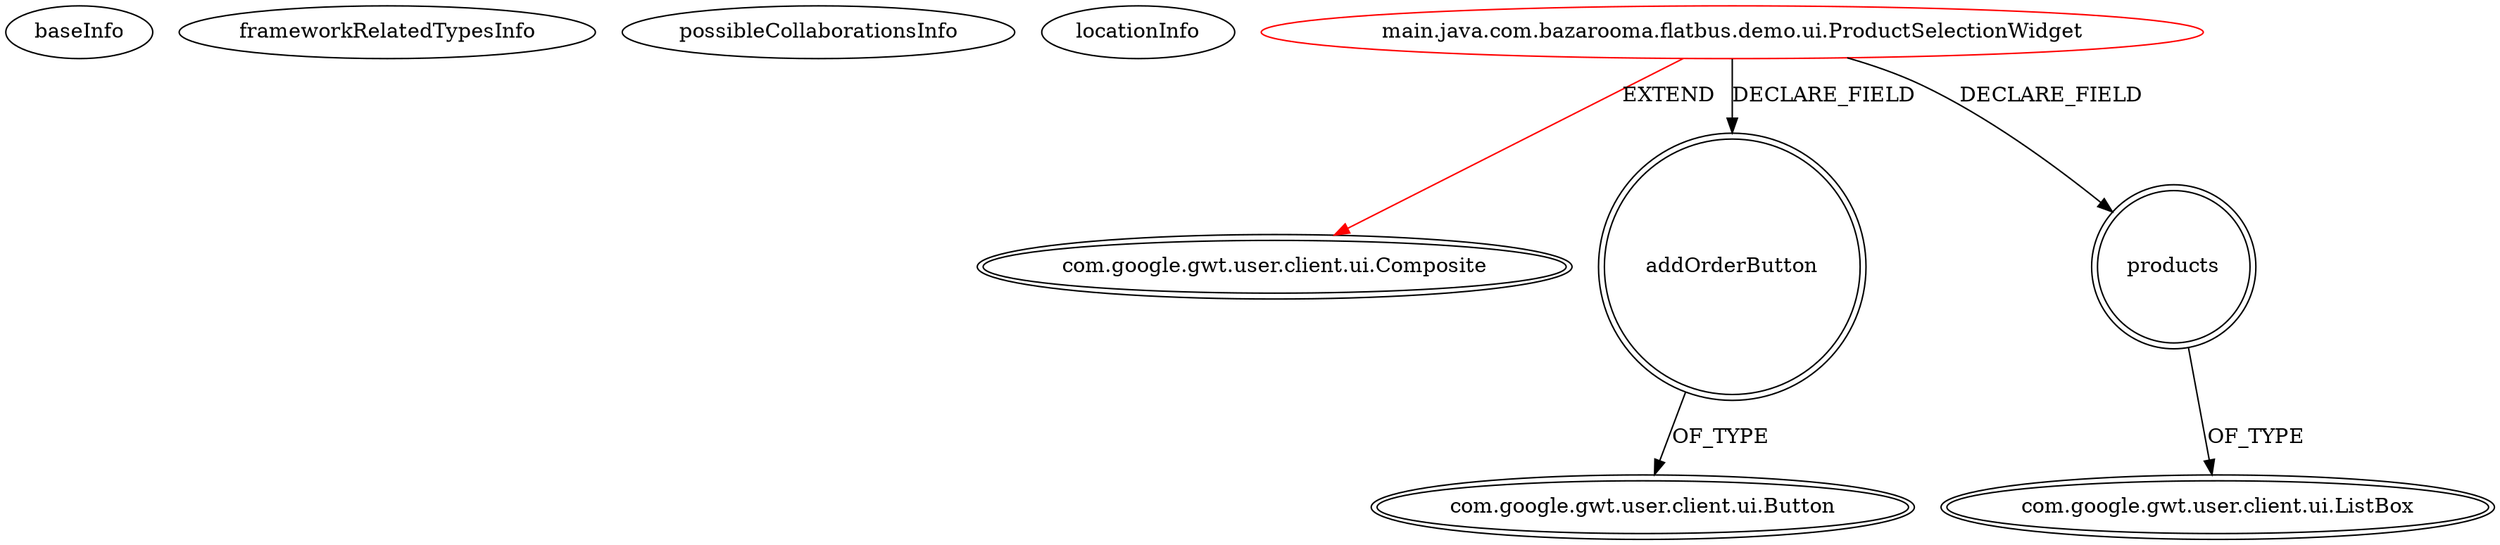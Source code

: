digraph {
baseInfo[graphId=1351,category="extension_graph",isAnonymous=false,possibleRelation=false]
frameworkRelatedTypesInfo[0="com.google.gwt.user.client.ui.Composite"]
possibleCollaborationsInfo[]
locationInfo[projectName="ggeorgovassilis-flatbus",filePath="/ggeorgovassilis-flatbus/flatbus-master/flatbus-test/src/main/java/com/bazarooma/flatbus/demo/ui/ProductSelectionWidget.java",contextSignature="ProductSelectionWidget",graphId="1351"]
0[label="main.java.com.bazarooma.flatbus.demo.ui.ProductSelectionWidget",vertexType="ROOT_CLIENT_CLASS_DECLARATION",isFrameworkType=false,color=red]
1[label="com.google.gwt.user.client.ui.Composite",vertexType="FRAMEWORK_CLASS_TYPE",isFrameworkType=true,peripheries=2]
2[label="addOrderButton",vertexType="FIELD_DECLARATION",isFrameworkType=true,peripheries=2,shape=circle]
3[label="com.google.gwt.user.client.ui.Button",vertexType="FRAMEWORK_CLASS_TYPE",isFrameworkType=true,peripheries=2]
4[label="products",vertexType="FIELD_DECLARATION",isFrameworkType=true,peripheries=2,shape=circle]
5[label="com.google.gwt.user.client.ui.ListBox",vertexType="FRAMEWORK_CLASS_TYPE",isFrameworkType=true,peripheries=2]
0->1[label="EXTEND",color=red]
0->2[label="DECLARE_FIELD"]
2->3[label="OF_TYPE"]
0->4[label="DECLARE_FIELD"]
4->5[label="OF_TYPE"]
}
